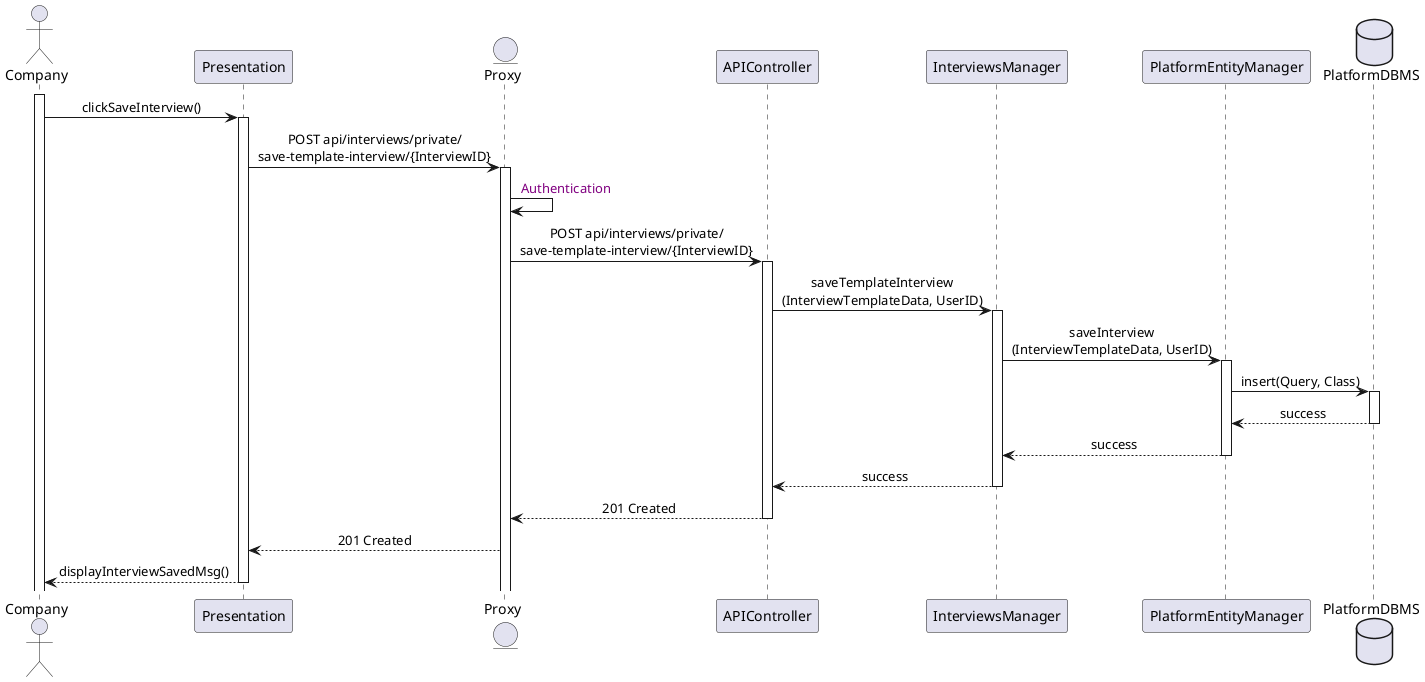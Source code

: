 @startuml CompanyCreateTemplateInterview
skinparam sequenceMessageAlign center
actor       Company
participant Presentation
entity      Proxy
participant APIController
participant InterviewsManager
participant PlatformEntityManager
database    PlatformDBMS

activate Company
Company -> Presentation : clickSaveInterview()
activate Presentation
Presentation -> Proxy : POST api/interviews/private/\nsave-template-interview/{InterviewID}
activate Proxy
Proxy -> Proxy : <color:purple> Authentication
Proxy -> APIController : POST api/interviews/private/\nsave-template-interview/{InterviewID}
activate APIController
APIController -> InterviewsManager : saveTemplateInterview\n(InterviewTemplateData, UserID)
activate InterviewsManager
InterviewsManager -> PlatformEntityManager : saveInterview\n(InterviewTemplateData, UserID)
activate PlatformEntityManager
PlatformEntityManager -> PlatformDBMS : insert(Query, Class)
activate PlatformDBMS
PlatformDBMS --> PlatformEntityManager : success
deactivate PlatformDBMS
PlatformEntityManager --> InterviewsManager : success
deactivate PlatformEntityManager
InterviewsManager --> APIController : success
deactivate InterviewsManager
APIController --> Proxy : 201 Created
deactivate APIController
Proxy --> Presentation : 201 Created
Presentation --> Company : displayInterviewSavedMsg()
deactivate Presentation
